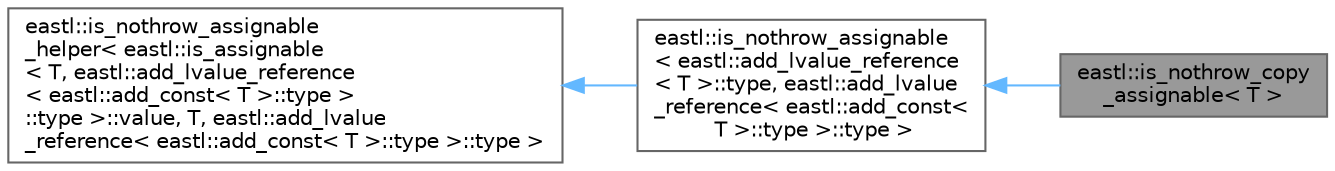 digraph "eastl::is_nothrow_copy_assignable&lt; T &gt;"
{
 // LATEX_PDF_SIZE
  bgcolor="transparent";
  edge [fontname=Helvetica,fontsize=10,labelfontname=Helvetica,labelfontsize=10];
  node [fontname=Helvetica,fontsize=10,shape=box,height=0.2,width=0.4];
  rankdir="LR";
  Node1 [id="Node000001",label="eastl::is_nothrow_copy\l_assignable\< T \>",height=0.2,width=0.4,color="gray40", fillcolor="grey60", style="filled", fontcolor="black",tooltip=" "];
  Node2 -> Node1 [id="edge1_Node000001_Node000002",dir="back",color="steelblue1",style="solid",tooltip=" "];
  Node2 [id="Node000002",label="eastl::is_nothrow_assignable\l\< eastl::add_lvalue_reference\l\< T \>::type, eastl::add_lvalue\l_reference\< eastl::add_const\<\l T \>::type \>::type \>",height=0.2,width=0.4,color="gray40", fillcolor="white", style="filled",URL="$structeastl_1_1is__nothrow__assignable.html",tooltip=" "];
  Node3 -> Node2 [id="edge2_Node000002_Node000003",dir="back",color="steelblue1",style="solid",tooltip=" "];
  Node3 [id="Node000003",label="eastl::is_nothrow_assignable\l_helper\< eastl::is_assignable\l\< T, eastl::add_lvalue_reference\l\< eastl::add_const\< T \>::type \>\l::type \>::value, T, eastl::add_lvalue\l_reference\< eastl::add_const\< T \>::type \>::type \>",height=0.2,width=0.4,color="gray40", fillcolor="white", style="filled",URL="$structeastl_1_1is__nothrow__assignable__helper.html",tooltip=" "];
}
